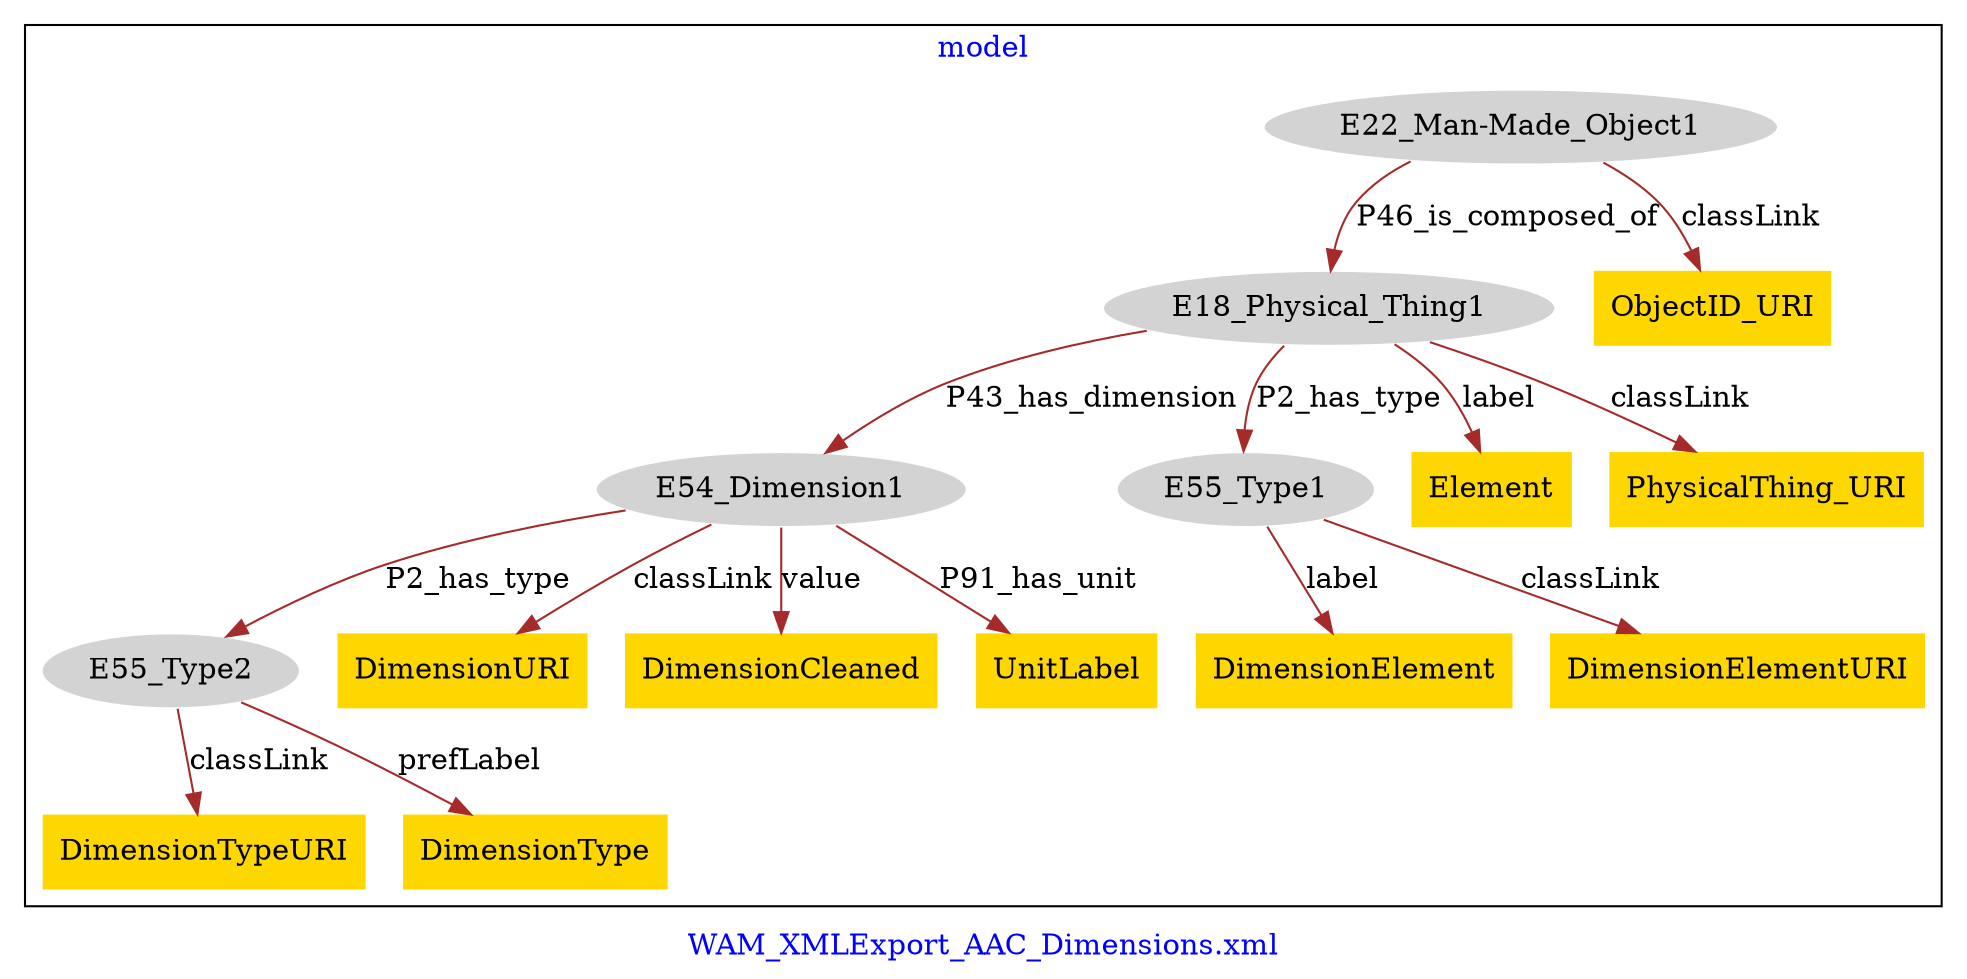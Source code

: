 digraph n0 {
fontcolor="blue"
remincross="true"
label="WAM_XMLExport_AAC_Dimensions.xml"
subgraph cluster {
label="model"
n2[style="filled",color="white",fillcolor="lightgray",label="E18_Physical_Thing1"];
n3[style="filled",color="white",fillcolor="lightgray",label="E54_Dimension1"];
n4[style="filled",color="white",fillcolor="lightgray",label="E55_Type1"];
n5[style="filled",color="white",fillcolor="lightgray",label="E22_Man-Made_Object1"];
n6[style="filled",color="white",fillcolor="lightgray",label="E55_Type2"];
n7[shape="plaintext",style="filled",fillcolor="gold",label="DimensionURI"];
n8[shape="plaintext",style="filled",fillcolor="gold",label="DimensionTypeURI"];
n9[shape="plaintext",style="filled",fillcolor="gold",label="Element"];
n10[shape="plaintext",style="filled",fillcolor="gold",label="DimensionElement"];
n11[shape="plaintext",style="filled",fillcolor="gold",label="ObjectID_URI"];
n12[shape="plaintext",style="filled",fillcolor="gold",label="DimensionType"];
n13[shape="plaintext",style="filled",fillcolor="gold",label="DimensionCleaned"];
n14[shape="plaintext",style="filled",fillcolor="gold",label="UnitLabel"];
n15[shape="plaintext",style="filled",fillcolor="gold",label="PhysicalThing_URI"];
n16[shape="plaintext",style="filled",fillcolor="gold",label="DimensionElementURI"];
}
n2 -> n3[color="brown",fontcolor="black",label="P43_has_dimension"]
n2 -> n4[color="brown",fontcolor="black",label="P2_has_type"]
n5 -> n2[color="brown",fontcolor="black",label="P46_is_composed_of"]
n3 -> n6[color="brown",fontcolor="black",label="P2_has_type"]
n3 -> n7[color="brown",fontcolor="black",label="classLink"]
n6 -> n8[color="brown",fontcolor="black",label="classLink"]
n2 -> n9[color="brown",fontcolor="black",label="label"]
n4 -> n10[color="brown",fontcolor="black",label="label"]
n5 -> n11[color="brown",fontcolor="black",label="classLink"]
n6 -> n12[color="brown",fontcolor="black",label="prefLabel"]
n3 -> n13[color="brown",fontcolor="black",label="value"]
n3 -> n14[color="brown",fontcolor="black",label="P91_has_unit"]
n2 -> n15[color="brown",fontcolor="black",label="classLink"]
n4 -> n16[color="brown",fontcolor="black",label="classLink"]
}
